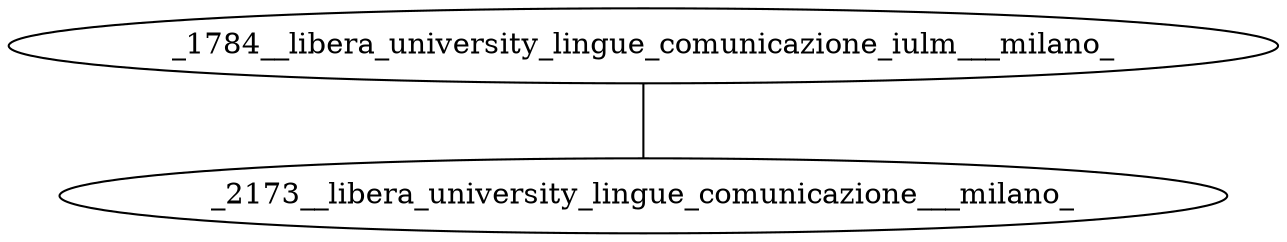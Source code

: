 graph {
_1784__libera_university_lingue_comunicazione_iulm___milano_ -- _2173__libera_university_lingue_comunicazione___milano_
}